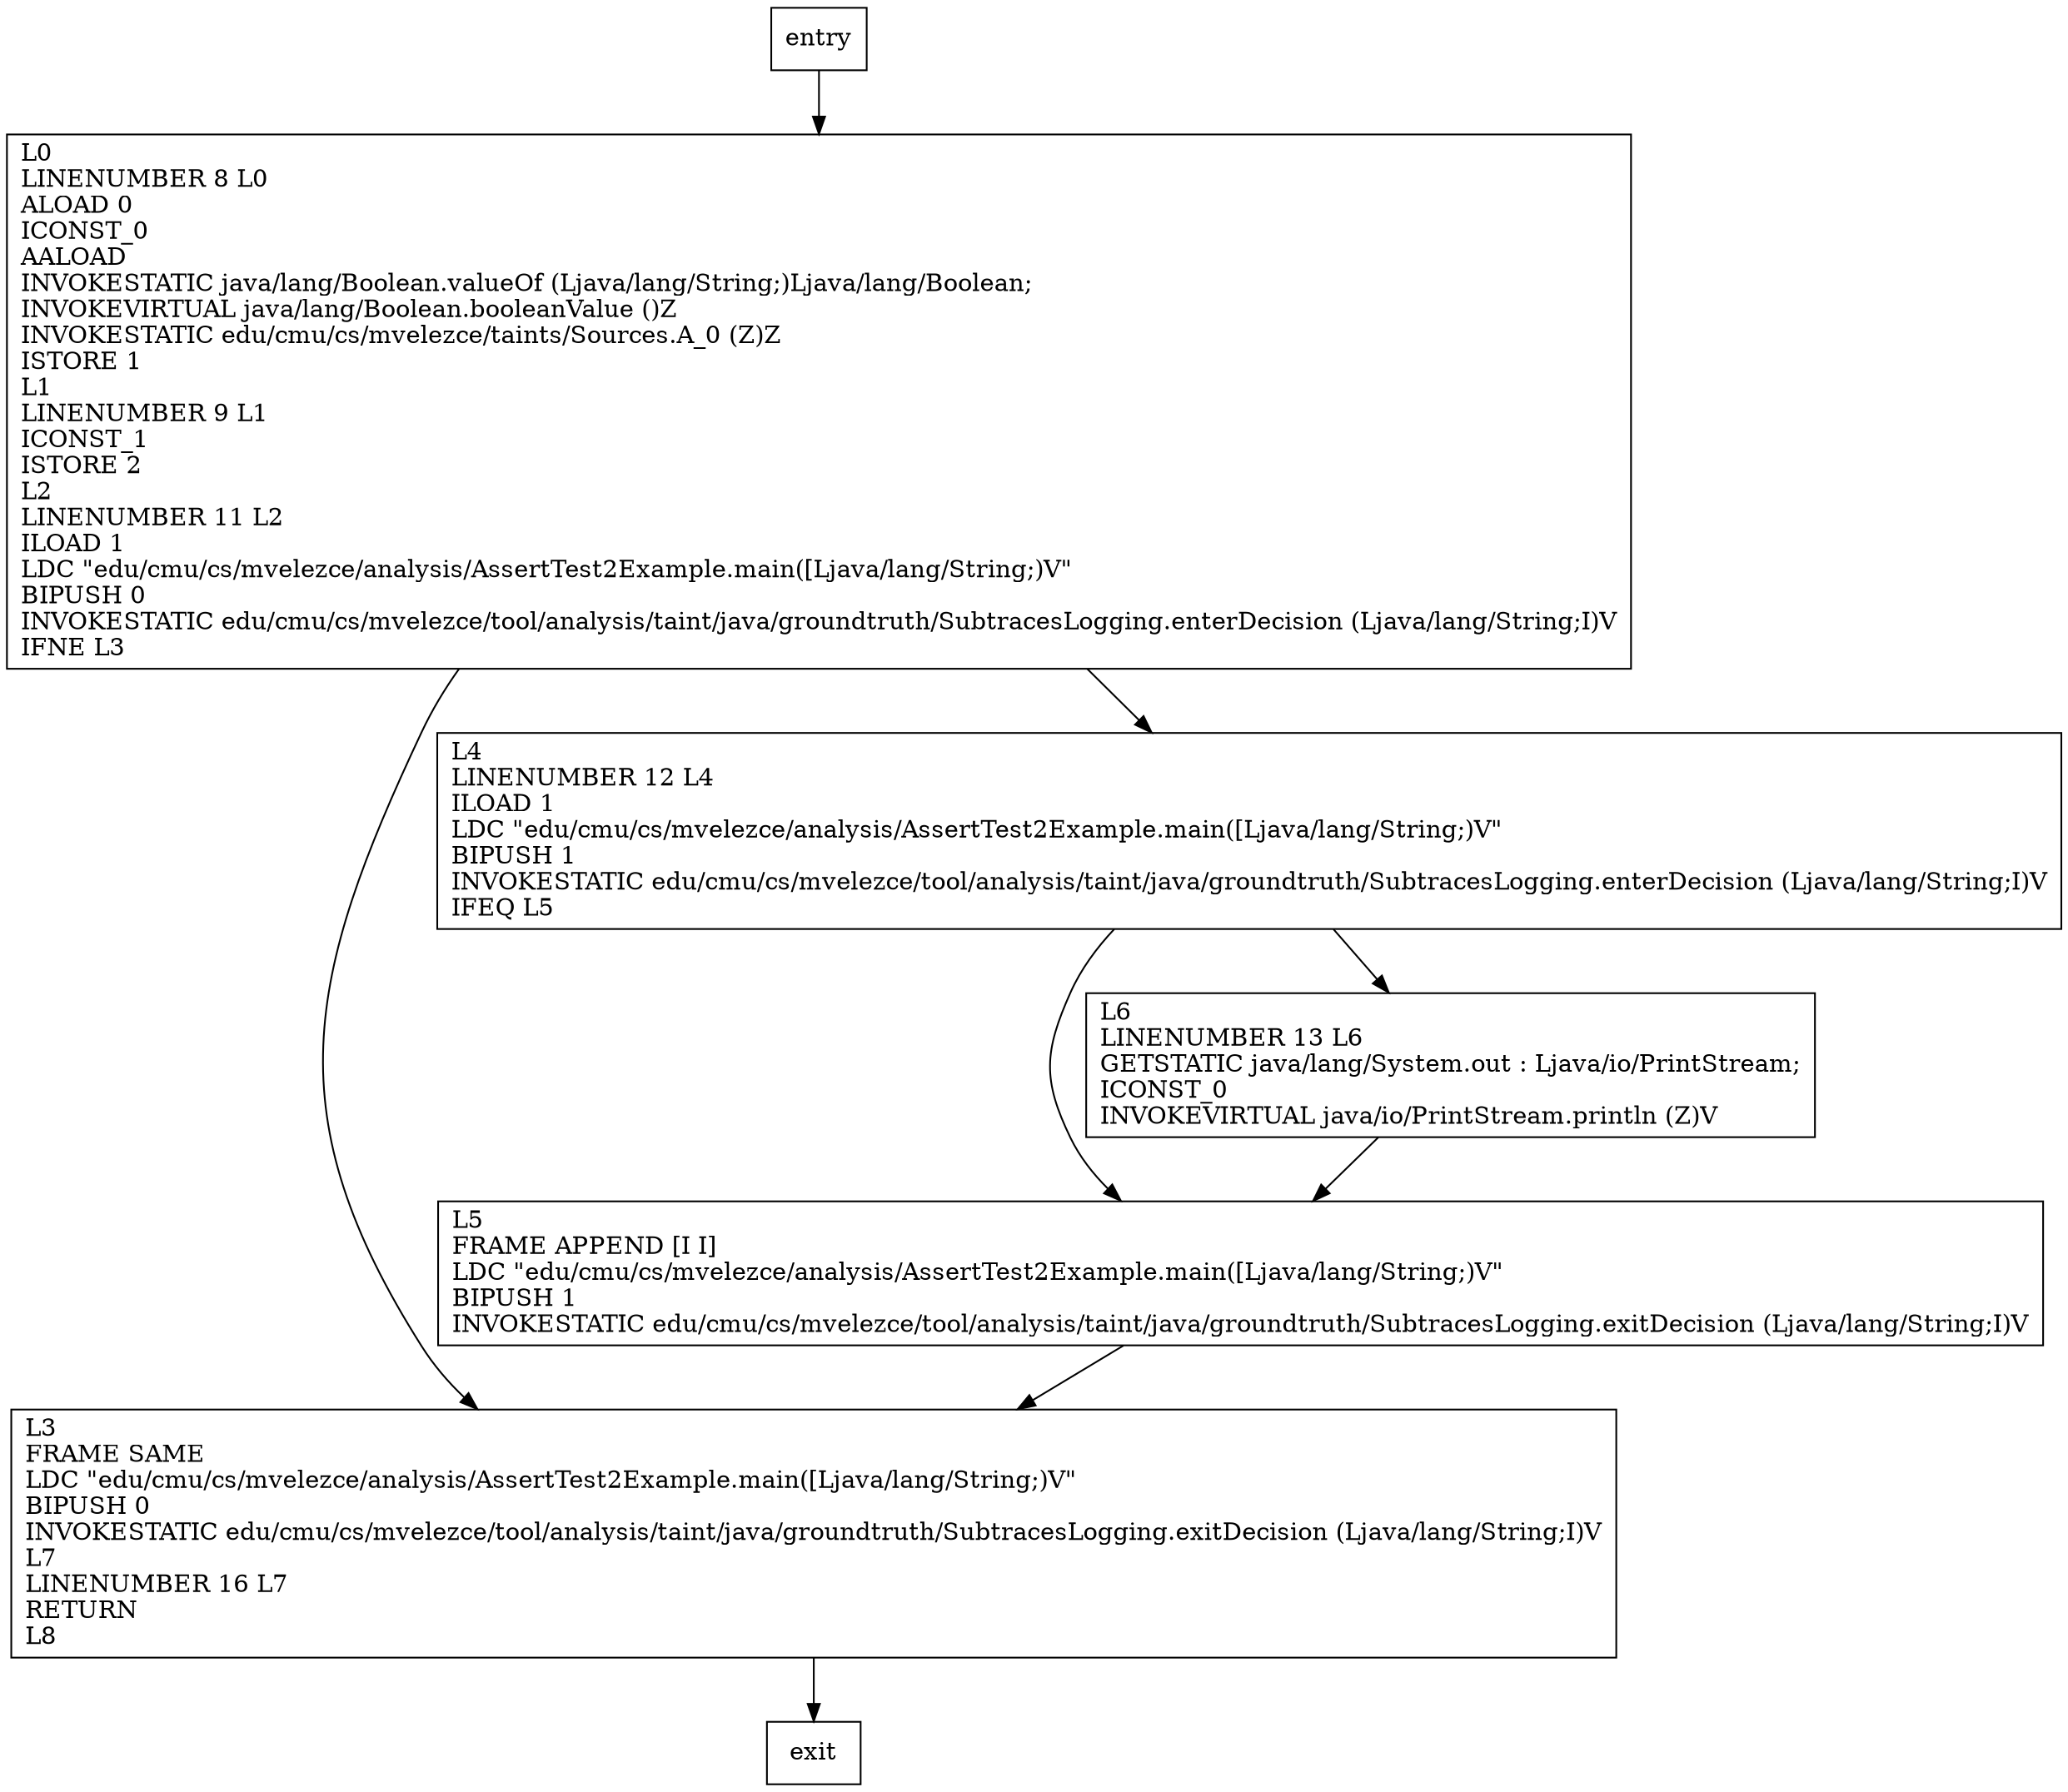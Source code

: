 digraph main {
node [shape=record];
296204898 [label="L3\lFRAME SAME\lLDC \"edu/cmu/cs/mvelezce/analysis/AssertTest2Example.main([Ljava/lang/String;)V\"\lBIPUSH 0\lINVOKESTATIC edu/cmu/cs/mvelezce/tool/analysis/taint/java/groundtruth/SubtracesLogging.exitDecision (Ljava/lang/String;I)V\lL7\lLINENUMBER 16 L7\lRETURN\lL8\l"];
602830277 [label="L0\lLINENUMBER 8 L0\lALOAD 0\lICONST_0\lAALOAD\lINVOKESTATIC java/lang/Boolean.valueOf (Ljava/lang/String;)Ljava/lang/Boolean;\lINVOKEVIRTUAL java/lang/Boolean.booleanValue ()Z\lINVOKESTATIC edu/cmu/cs/mvelezce/taints/Sources.A_0 (Z)Z\lISTORE 1\lL1\lLINENUMBER 9 L1\lICONST_1\lISTORE 2\lL2\lLINENUMBER 11 L2\lILOAD 1\lLDC \"edu/cmu/cs/mvelezce/analysis/AssertTest2Example.main([Ljava/lang/String;)V\"\lBIPUSH 0\lINVOKESTATIC edu/cmu/cs/mvelezce/tool/analysis/taint/java/groundtruth/SubtracesLogging.enterDecision (Ljava/lang/String;I)V\lIFNE L3\l"];
873168630 [label="L4\lLINENUMBER 12 L4\lILOAD 1\lLDC \"edu/cmu/cs/mvelezce/analysis/AssertTest2Example.main([Ljava/lang/String;)V\"\lBIPUSH 1\lINVOKESTATIC edu/cmu/cs/mvelezce/tool/analysis/taint/java/groundtruth/SubtracesLogging.enterDecision (Ljava/lang/String;I)V\lIFEQ L5\l"];
809520570 [label="L5\lFRAME APPEND [I I]\lLDC \"edu/cmu/cs/mvelezce/analysis/AssertTest2Example.main([Ljava/lang/String;)V\"\lBIPUSH 1\lINVOKESTATIC edu/cmu/cs/mvelezce/tool/analysis/taint/java/groundtruth/SubtracesLogging.exitDecision (Ljava/lang/String;I)V\l"];
1615873578 [label="L6\lLINENUMBER 13 L6\lGETSTATIC java/lang/System.out : Ljava/io/PrintStream;\lICONST_0\lINVOKEVIRTUAL java/io/PrintStream.println (Z)V\l"];
entry;
exit;
296204898 -> exit;
entry -> 602830277;
602830277 -> 296204898;
602830277 -> 873168630;
873168630 -> 809520570;
873168630 -> 1615873578;
809520570 -> 296204898;
1615873578 -> 809520570;
}
